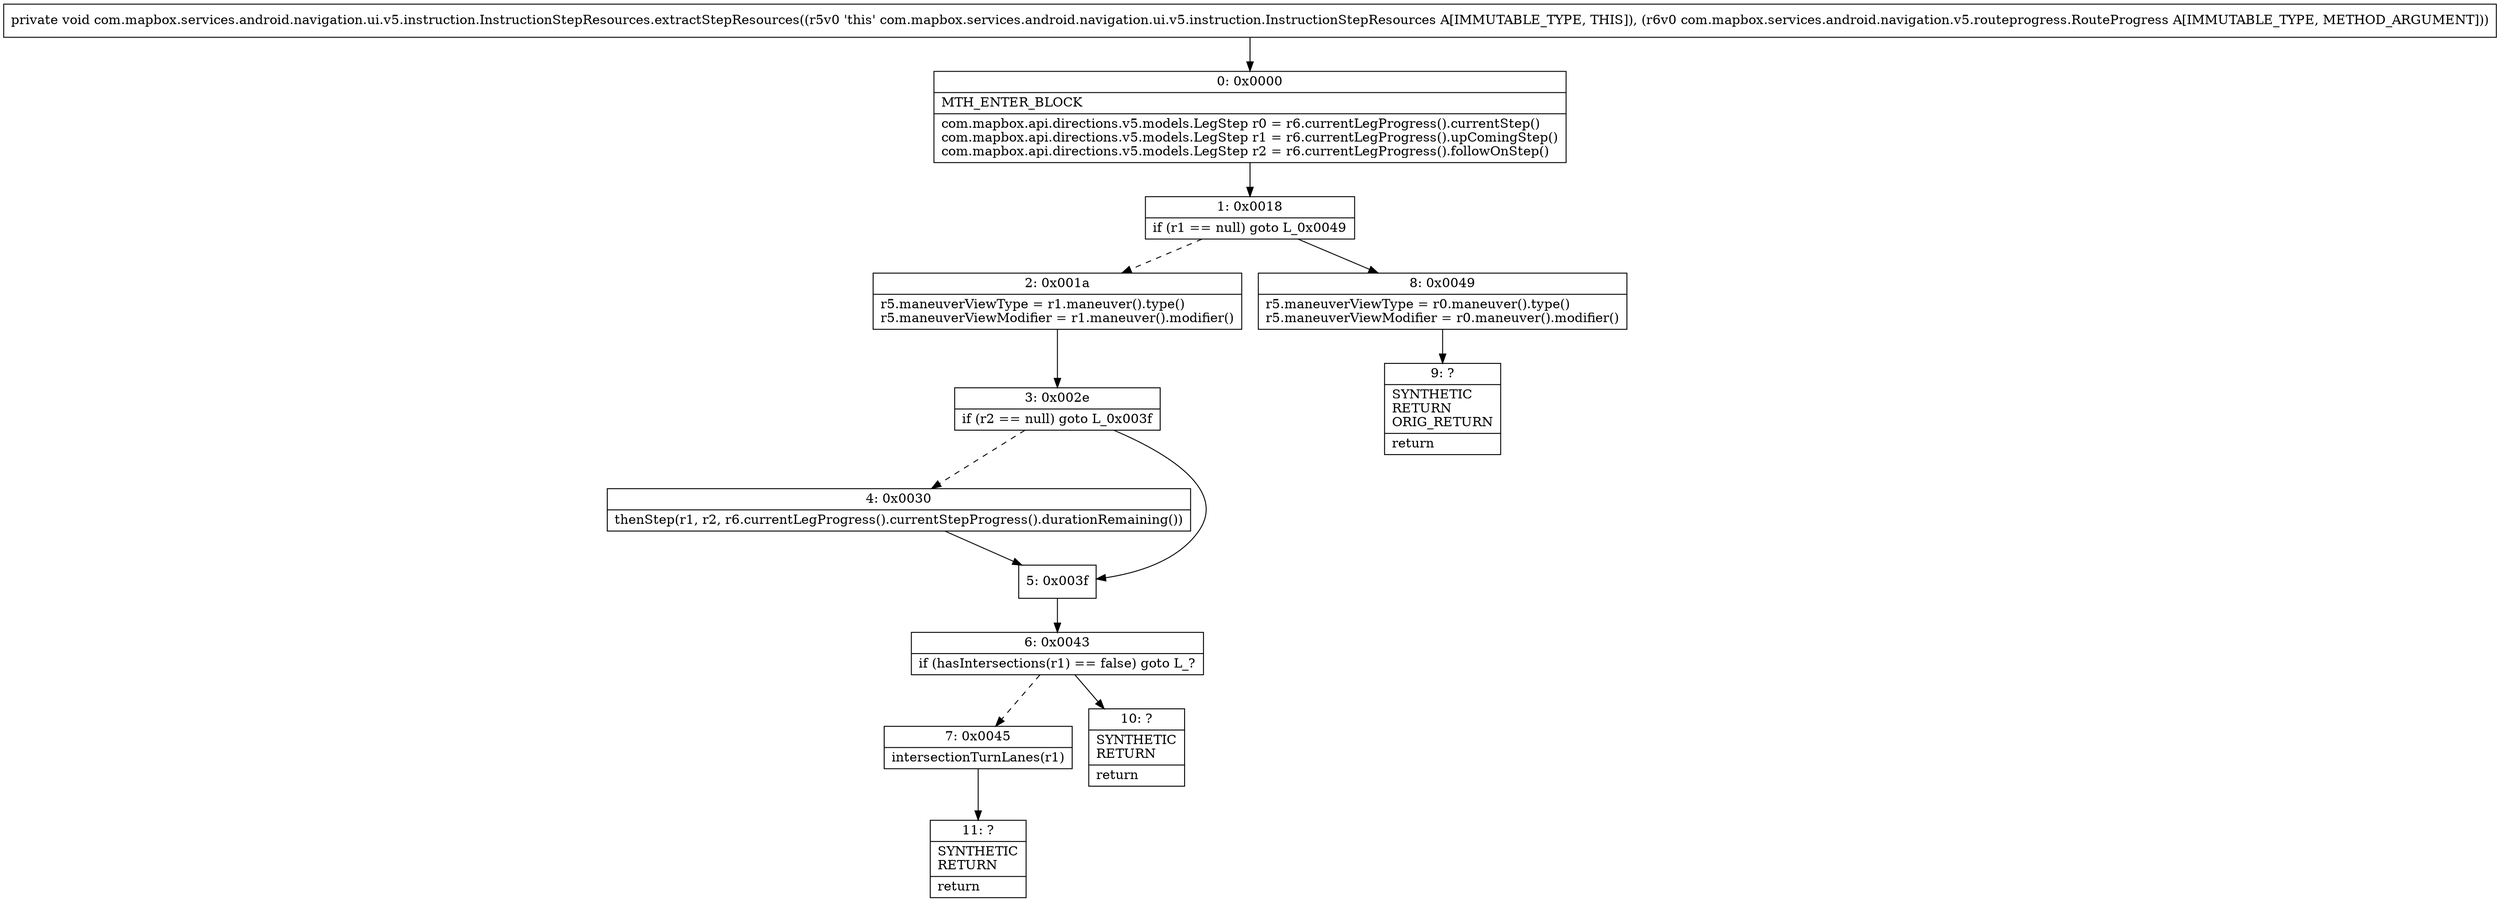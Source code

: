 digraph "CFG forcom.mapbox.services.android.navigation.ui.v5.instruction.InstructionStepResources.extractStepResources(Lcom\/mapbox\/services\/android\/navigation\/v5\/routeprogress\/RouteProgress;)V" {
Node_0 [shape=record,label="{0\:\ 0x0000|MTH_ENTER_BLOCK\l|com.mapbox.api.directions.v5.models.LegStep r0 = r6.currentLegProgress().currentStep()\lcom.mapbox.api.directions.v5.models.LegStep r1 = r6.currentLegProgress().upComingStep()\lcom.mapbox.api.directions.v5.models.LegStep r2 = r6.currentLegProgress().followOnStep()\l}"];
Node_1 [shape=record,label="{1\:\ 0x0018|if (r1 == null) goto L_0x0049\l}"];
Node_2 [shape=record,label="{2\:\ 0x001a|r5.maneuverViewType = r1.maneuver().type()\lr5.maneuverViewModifier = r1.maneuver().modifier()\l}"];
Node_3 [shape=record,label="{3\:\ 0x002e|if (r2 == null) goto L_0x003f\l}"];
Node_4 [shape=record,label="{4\:\ 0x0030|thenStep(r1, r2, r6.currentLegProgress().currentStepProgress().durationRemaining())\l}"];
Node_5 [shape=record,label="{5\:\ 0x003f}"];
Node_6 [shape=record,label="{6\:\ 0x0043|if (hasIntersections(r1) == false) goto L_?\l}"];
Node_7 [shape=record,label="{7\:\ 0x0045|intersectionTurnLanes(r1)\l}"];
Node_8 [shape=record,label="{8\:\ 0x0049|r5.maneuverViewType = r0.maneuver().type()\lr5.maneuverViewModifier = r0.maneuver().modifier()\l}"];
Node_9 [shape=record,label="{9\:\ ?|SYNTHETIC\lRETURN\lORIG_RETURN\l|return\l}"];
Node_10 [shape=record,label="{10\:\ ?|SYNTHETIC\lRETURN\l|return\l}"];
Node_11 [shape=record,label="{11\:\ ?|SYNTHETIC\lRETURN\l|return\l}"];
MethodNode[shape=record,label="{private void com.mapbox.services.android.navigation.ui.v5.instruction.InstructionStepResources.extractStepResources((r5v0 'this' com.mapbox.services.android.navigation.ui.v5.instruction.InstructionStepResources A[IMMUTABLE_TYPE, THIS]), (r6v0 com.mapbox.services.android.navigation.v5.routeprogress.RouteProgress A[IMMUTABLE_TYPE, METHOD_ARGUMENT])) }"];
MethodNode -> Node_0;
Node_0 -> Node_1;
Node_1 -> Node_2[style=dashed];
Node_1 -> Node_8;
Node_2 -> Node_3;
Node_3 -> Node_4[style=dashed];
Node_3 -> Node_5;
Node_4 -> Node_5;
Node_5 -> Node_6;
Node_6 -> Node_7[style=dashed];
Node_6 -> Node_10;
Node_7 -> Node_11;
Node_8 -> Node_9;
}

